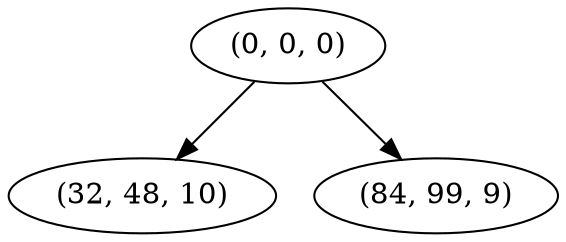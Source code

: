 digraph tree {
    "(0, 0, 0)";
    "(32, 48, 10)";
    "(84, 99, 9)";
    "(0, 0, 0)" -> "(32, 48, 10)";
    "(0, 0, 0)" -> "(84, 99, 9)";
}
